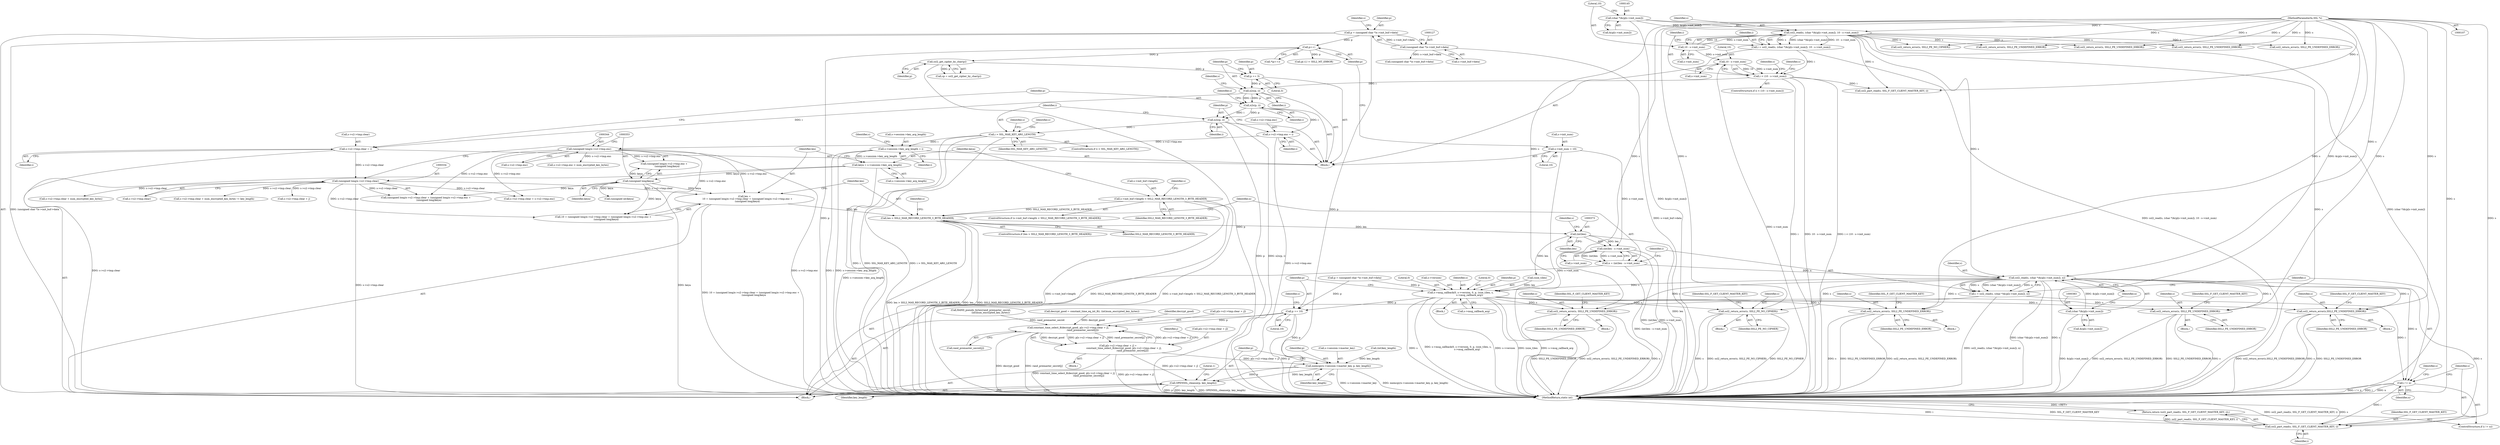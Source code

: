 digraph "0_openssl_d81a1600588b726c2bdccda7efad3cc7a87d6245_0@API" {
"1000380" [label="(Call,ssl2_read(s, (char *)&(p[s->init_num]), n))"];
"1000142" [label="(Call,ssl2_read(s, (char *)&(p[s->init_num]), 10 - s->init_num))"];
"1000108" [label="(MethodParameterIn,SSL *s)"];
"1000144" [label="(Call,(char *)&(p[s->init_num]))"];
"1000152" [label="(Call,10 - s->init_num)"];
"1000382" [label="(Call,(char *)&(p[s->init_num]))"];
"1000369" [label="(Call,n = (int)len - s->init_num)"];
"1000371" [label="(Call,(int)len - s->init_num)"];
"1000372" [label="(Call,(int)len)"];
"1000356" [label="(Call,len > SSL2_MAX_RECORD_LENGTH_3_BYTE_HEADER)"];
"1000328" [label="(Call,len =\n        10 + (unsigned long)s->s2->tmp.clear + (unsigned long)s->s2->tmp.enc +\n        (unsigned long)keya)"];
"1000333" [label="(Call,(unsigned long)s->s2->tmp.clear)"];
"1000244" [label="(Call,s->s2->tmp.clear = i)"];
"1000241" [label="(Call,n2s(p, i))"];
"1000238" [label="(Call,p += 3)"];
"1000205" [label="(Call,ssl2_get_cipher_by_char(p))"];
"1000178" [label="(Call,p++)"];
"1000124" [label="(Call,p = (unsigned char *)s->init_buf->data)"];
"1000126" [label="(Call,(unsigned char *)s->init_buf->data)"];
"1000158" [label="(Call,i < (10 - s->init_num))"];
"1000140" [label="(Call,i = ssl2_read(s, (char *)&(p[s->init_num]), 10 - s->init_num))"];
"1000160" [label="(Call,10 - s->init_num)"];
"1000343" [label="(Call,(unsigned long)s->s2->tmp.enc)"];
"1000256" [label="(Call,s->s2->tmp.enc = i)"];
"1000253" [label="(Call,n2s(p, i))"];
"1000352" [label="(Call,(unsigned long)keya)"];
"1000321" [label="(Call,keya = s->session->key_arg_length)"];
"1000282" [label="(Call,s->session->key_arg_length = i)"];
"1000269" [label="(Call,i > SSL_MAX_KEY_ARG_LENGTH)"];
"1000265" [label="(Call,n2s(p, i))"];
"1000304" [label="(Call,s->init_buf->length < SSL2_MAX_RECORD_LENGTH_3_BYTE_HEADER)"];
"1000170" [label="(Call,s->init_num = 10)"];
"1000378" [label="(Call,i = ssl2_read(s, (char *)&(p[s->init_num]), n))"];
"1000392" [label="(Call,i != n)"];
"1000396" [label="(Call,ssl2_part_read(s, SSL_F_GET_CLIENT_MASTER_KEY, i))"];
"1000395" [label="(Return,return (ssl2_part_read(s, SSL_F_GET_CLIENT_MASTER_KEY, i));)"];
"1000405" [label="(Call,s->msg_callback(0, s->version, 0, p, (size_t)len, s,\n                        s->msg_callback_arg))"];
"1000419" [label="(Call,p += 10)"];
"1000673" [label="(Call,constant_time_select_8(decrypt_good, p[s->s2->tmp.clear + j],\n                                       rand_premaster_secret[j]))"];
"1000661" [label="(Call,p[s->s2->tmp.clear + j] =\n                constant_time_select_8(decrypt_good, p[s->s2->tmp.clear + j],\n                                       rand_premaster_secret[j]))"];
"1000698" [label="(Call,memcpy(s->session->master_key, p, key_length))"];
"1000706" [label="(Call,OPENSSL_cleanse(p, key_length))"];
"1000462" [label="(Call,ssl2_return_error(s, SSL2_PE_UNDEFINED_ERROR))"];
"1000493" [label="(Call,ssl2_return_error(s, SSL2_PE_NO_CIPHER))"];
"1000512" [label="(Call,ssl2_return_error(s, SSL2_PE_UNDEFINED_ERROR))"];
"1000563" [label="(Call,ssl2_return_error(s, SSL2_PE_UNDEFINED_ERROR))"];
"1000583" [label="(Call,ssl2_return_error(s,SSL2_PE_UNDEFINED_ERROR))"];
"1000584" [label="(Identifier,s)"];
"1000253" [label="(Call,n2s(p, i))"];
"1000704" [label="(Identifier,p)"];
"1000660" [label="(Block,)"];
"1000264" [label="(Identifier,i)"];
"1000705" [label="(Identifier,key_length)"];
"1000243" [label="(Identifier,i)"];
"1000585" [label="(Identifier,SSL2_PE_UNDEFINED_ERROR)"];
"1000466" [label="(Identifier,SSL_F_GET_CLIENT_MASTER_KEY)"];
"1000160" [label="(Call,10 - s->init_num)"];
"1000392" [label="(Call,i != n)"];
"1000333" [label="(Call,(unsigned long)s->s2->tmp.clear)"];
"1000358" [label="(Identifier,SSL2_MAX_RECORD_LENGTH_3_BYTE_HEADER)"];
"1000402" [label="(Identifier,s)"];
"1000167" [label="(Identifier,s)"];
"1000431" [label="(Call,s->s2->tmp.clear + s->s2->tmp.enc)"];
"1000514" [label="(Identifier,SSL2_PE_UNDEFINED_ERROR)"];
"1000296" [label="(Call,(unsigned char *)s->init_buf->data)"];
"1000371" [label="(Call,(int)len - s->init_num)"];
"1000404" [label="(Block,)"];
"1000390" [label="(Identifier,n)"];
"1000270" [label="(Identifier,i)"];
"1000126" [label="(Call,(unsigned char *)s->init_buf->data)"];
"1000174" [label="(Literal,10)"];
"1000378" [label="(Call,i = ssl2_read(s, (char *)&(p[s->init_num]), n))"];
"1000582" [label="(Block,)"];
"1000124" [label="(Call,p = (unsigned char *)s->init_buf->data)"];
"1000128" [label="(Call,s->init_buf->data)"];
"1000497" [label="(Identifier,SSL_F_GET_CLIENT_MASTER_KEY)"];
"1000659" [label="(Identifier,j)"];
"1000332" [label="(Call,(unsigned long)s->s2->tmp.clear + (unsigned long)s->s2->tmp.enc +\n        (unsigned long)keya)"];
"1000551" [label="(Call,s->s2->tmp.clear + num_encrypted_key_bytes != key_length)"];
"1000177" [label="(Call,*(p++))"];
"1000674" [label="(Identifier,decrypt_good)"];
"1000493" [label="(Call,ssl2_return_error(s, SSL2_PE_NO_CIPHER))"];
"1000285" [label="(Identifier,s)"];
"1000361" [label="(Identifier,s)"];
"1000343" [label="(Call,(unsigned long)s->s2->tmp.enc)"];
"1000664" [label="(Call,s->s2->tmp.clear + j)"];
"1000342" [label="(Call,(unsigned long)s->s2->tmp.enc +\n        (unsigned long)keya)"];
"1000257" [label="(Call,s->s2->tmp.enc)"];
"1000397" [label="(Identifier,s)"];
"1000179" [label="(Identifier,p)"];
"1000154" [label="(Call,s->init_num)"];
"1000567" [label="(Identifier,SSL_F_GET_CLIENT_MASTER_KEY)"];
"1000357" [label="(Identifier,len)"];
"1000675" [label="(Call,p[s->s2->tmp.clear + j])"];
"1000142" [label="(Call,ssl2_read(s, (char *)&(p[s->init_num]), 10 - s->init_num))"];
"1000369" [label="(Call,n = (int)len - s->init_num)"];
"1000322" [label="(Identifier,keya)"];
"1000291" [label="(Identifier,s)"];
"1000269" [label="(Call,i > SSL_MAX_KEY_ARG_LENGTH)"];
"1000661" [label="(Call,p[s->s2->tmp.clear + j] =\n                constant_time_select_8(decrypt_good, p[s->s2->tmp.clear + j],\n                                       rand_premaster_secret[j]))"];
"1000699" [label="(Call,s->session->master_key)"];
"1000381" [label="(Identifier,s)"];
"1000294" [label="(Call,p = (unsigned char *)s->init_buf->data)"];
"1000374" [label="(Identifier,len)"];
"1000172" [label="(Identifier,s)"];
"1000345" [label="(Call,s->s2->tmp.enc)"];
"1000125" [label="(Identifier,p)"];
"1000283" [label="(Call,s->session->key_arg_length)"];
"1000288" [label="(Identifier,i)"];
"1000394" [label="(Identifier,n)"];
"1000398" [label="(Identifier,SSL_F_GET_CLIENT_MASTER_KEY)"];
"1000662" [label="(Call,p[s->s2->tmp.clear + j])"];
"1000312" [label="(Call,ssl2_return_error(s, SSL2_PE_UNDEFINED_ERROR))"];
"1000206" [label="(Identifier,p)"];
"1000352" [label="(Call,(unsigned long)keya)"];
"1000382" [label="(Call,(char *)&(p[s->init_num]))"];
"1000166" [label="(Call,ssl2_part_read(s, SSL_F_GET_CLIENT_MASTER_KEY, i))"];
"1000370" [label="(Identifier,n)"];
"1000248" [label="(Identifier,s)"];
"1000136" [label="(Identifier,s)"];
"1000354" [label="(Identifier,keya)"];
"1000376" [label="(Identifier,s)"];
"1000109" [label="(Block,)"];
"1000416" [label="(Call,s->msg_callback_arg)"];
"1000673" [label="(Call,constant_time_select_8(decrypt_good, p[s->s2->tmp.clear + j],\n                                       rand_premaster_secret[j]))"];
"1000205" [label="(Call,ssl2_get_cipher_by_char(p))"];
"1000513" [label="(Identifier,s)"];
"1000108" [label="(MethodParameterIn,SSL *s)"];
"1000305" [label="(Call,s->init_buf->length)"];
"1000686" [label="(Call,rand_premaster_secret[j])"];
"1000464" [label="(Identifier,SSL2_PE_UNDEFINED_ERROR)"];
"1000335" [label="(Call,s->s2->tmp.clear)"];
"1000255" [label="(Identifier,i)"];
"1000183" [label="(Call,p[-1] != SSL2_MT_ERROR)"];
"1000274" [label="(Identifier,s)"];
"1000267" [label="(Identifier,i)"];
"1000271" [label="(Identifier,SSL_MAX_KEY_ARG_LENGTH)"];
"1000512" [label="(Call,ssl2_return_error(s, SSL2_PE_UNDEFINED_ERROR))"];
"1000158" [label="(Call,i < (10 - s->init_num))"];
"1000552" [label="(Call,s->s2->tmp.clear + num_encrypted_key_bytes)"];
"1000310" [label="(Identifier,SSL2_MAX_RECORD_LENGTH_3_BYTE_HEADER)"];
"1000254" [label="(Identifier,p)"];
"1000698" [label="(Call,memcpy(s->session->master_key, p, key_length))"];
"1000594" [label="(Call,RAND_pseudo_bytes(rand_premaster_secret,\n                          (int)num_encrypted_key_bytes))"];
"1000463" [label="(Identifier,s)"];
"1000323" [label="(Call,s->session->key_arg_length)"];
"1000494" [label="(Identifier,s)"];
"1000282" [label="(Call,s->session->key_arg_length = i)"];
"1000707" [label="(Identifier,p)"];
"1000412" [label="(Call,(size_t)len)"];
"1000244" [label="(Call,s->s2->tmp.clear = i)"];
"1000159" [label="(Identifier,i)"];
"1000162" [label="(Call,s->init_num)"];
"1000419" [label="(Call,p += 10)"];
"1000266" [label="(Identifier,p)"];
"1000328" [label="(Call,len =\n        10 + (unsigned long)s->s2->tmp.clear + (unsigned long)s->s2->tmp.enc +\n        (unsigned long)keya)"];
"1000379" [label="(Identifier,i)"];
"1000420" [label="(Identifier,p)"];
"1000273" [label="(Call,ssl2_return_error(s, SSL2_PE_UNDEFINED_ERROR))"];
"1000171" [label="(Call,s->init_num)"];
"1000144" [label="(Call,(char *)&(p[s->init_num]))"];
"1000380" [label="(Call,ssl2_read(s, (char *)&(p[s->init_num]), n))"];
"1000710" [label="(Literal,1)"];
"1000240" [label="(Literal,3)"];
"1000303" [label="(ControlStructure,if (s->init_buf->length < SSL2_MAX_RECORD_LENGTH_3_BYTE_HEADER))"];
"1000313" [label="(Identifier,s)"];
"1000260" [label="(Identifier,s)"];
"1000446" [label="(Call,(unsigned int)keya)"];
"1000141" [label="(Identifier,i)"];
"1000252" [label="(Identifier,i)"];
"1000242" [label="(Identifier,p)"];
"1000384" [label="(Call,&(p[s->init_num]))"];
"1000222" [label="(Call,ssl2_return_error(s, SSL2_PE_NO_CIPHER))"];
"1000355" [label="(ControlStructure,if (len > SSL2_MAX_RECORD_LENGTH_3_BYTE_HEADER))"];
"1000190" [label="(Call,ssl2_return_error(s, SSL2_PE_UNDEFINED_ERROR))"];
"1000372" [label="(Call,(int)len)"];
"1000152" [label="(Call,10 - s->init_num)"];
"1000425" [label="(Identifier,s)"];
"1000393" [label="(Identifier,i)"];
"1000492" [label="(Block,)"];
"1000396" [label="(Call,ssl2_part_read(s, SSL_F_GET_CLIENT_MASTER_KEY, i))"];
"1000708" [label="(Identifier,key_length)"];
"1000360" [label="(Call,ssl2_return_error(s, SSL2_PE_UNDEFINED_ERROR))"];
"1000239" [label="(Identifier,p)"];
"1000644" [label="(Call,decrypt_good = constant_time_eq_int_8(i, (int)num_encrypted_key_bytes))"];
"1000140" [label="(Call,i = ssl2_read(s, (char *)&(p[s->init_num]), 10 - s->init_num))"];
"1000153" [label="(Literal,10)"];
"1000711" [label="(MethodReturn,static int)"];
"1000573" [label="(Call,s->s2->tmp.enc < num_encrypted_key_bytes)"];
"1000406" [label="(Literal,0)"];
"1000170" [label="(Call,s->init_num = 10)"];
"1000139" [label="(Block,)"];
"1000321" [label="(Call,keya = s->session->key_arg_length)"];
"1000562" [label="(Block,)"];
"1000161" [label="(Literal,10)"];
"1000265" [label="(Call,n2s(p, i))"];
"1000495" [label="(Identifier,SSL2_PE_NO_CIPHER)"];
"1000516" [label="(Identifier,SSL_F_GET_CLIENT_MASTER_KEY)"];
"1000245" [label="(Call,s->s2->tmp.clear)"];
"1000563" [label="(Call,ssl2_return_error(s, SSL2_PE_UNDEFINED_ERROR))"];
"1000268" [label="(ControlStructure,if (i > SSL_MAX_KEY_ARG_LENGTH))"];
"1000695" [label="(Call,(int)key_length)"];
"1000462" [label="(Call,ssl2_return_error(s, SSL2_PE_UNDEFINED_ERROR))"];
"1000203" [label="(Call,cp = ssl2_get_cipher_by_char(p))"];
"1000356" [label="(Call,len > SSL2_MAX_RECORD_LENGTH_3_BYTE_HEADER)"];
"1000706" [label="(Call,OPENSSL_cleanse(p, key_length))"];
"1000511" [label="(Block,)"];
"1000395" [label="(Return,return (ssl2_part_read(s, SSL_F_GET_CLIENT_MASTER_KEY, i));)"];
"1000143" [label="(Identifier,s)"];
"1000157" [label="(ControlStructure,if (i < (10 - s->init_num)))"];
"1000461" [label="(Block,)"];
"1000256" [label="(Call,s->s2->tmp.enc = i)"];
"1000399" [label="(Identifier,i)"];
"1000583" [label="(Call,ssl2_return_error(s,SSL2_PE_UNDEFINED_ERROR))"];
"1000411" [label="(Identifier,p)"];
"1000565" [label="(Identifier,SSL2_PE_UNDEFINED_ERROR)"];
"1000241" [label="(Call,n2s(p, i))"];
"1000564" [label="(Identifier,s)"];
"1000410" [label="(Literal,0)"];
"1000407" [label="(Call,s->version)"];
"1000587" [label="(Identifier,SSL_F_GET_CLIENT_MASTER_KEY)"];
"1000391" [label="(ControlStructure,if (i != n))"];
"1000304" [label="(Call,s->init_buf->length < SSL2_MAX_RECORD_LENGTH_3_BYTE_HEADER)"];
"1000415" [label="(Identifier,s)"];
"1000421" [label="(Literal,10)"];
"1000329" [label="(Identifier,len)"];
"1000330" [label="(Call,10 + (unsigned long)s->s2->tmp.clear + (unsigned long)s->s2->tmp.enc +\n        (unsigned long)keya)"];
"1000178" [label="(Call,p++)"];
"1000375" [label="(Call,s->init_num)"];
"1000405" [label="(Call,s->msg_callback(0, s->version, 0, p, (size_t)len, s,\n                        s->msg_callback_arg))"];
"1000238" [label="(Call,p += 3)"];
"1000146" [label="(Call,&(p[s->init_num]))"];
"1000380" -> "1000378"  [label="AST: "];
"1000380" -> "1000390"  [label="CFG: "];
"1000381" -> "1000380"  [label="AST: "];
"1000382" -> "1000380"  [label="AST: "];
"1000390" -> "1000380"  [label="AST: "];
"1000378" -> "1000380"  [label="CFG: "];
"1000380" -> "1000711"  [label="DDG: (char *)&(p[s->init_num])"];
"1000380" -> "1000711"  [label="DDG: s"];
"1000380" -> "1000378"  [label="DDG: s"];
"1000380" -> "1000378"  [label="DDG: (char *)&(p[s->init_num])"];
"1000380" -> "1000378"  [label="DDG: n"];
"1000142" -> "1000380"  [label="DDG: s"];
"1000108" -> "1000380"  [label="DDG: s"];
"1000382" -> "1000380"  [label="DDG: &(p[s->init_num])"];
"1000369" -> "1000380"  [label="DDG: n"];
"1000380" -> "1000392"  [label="DDG: n"];
"1000380" -> "1000396"  [label="DDG: s"];
"1000380" -> "1000405"  [label="DDG: s"];
"1000380" -> "1000462"  [label="DDG: s"];
"1000380" -> "1000493"  [label="DDG: s"];
"1000380" -> "1000512"  [label="DDG: s"];
"1000380" -> "1000563"  [label="DDG: s"];
"1000380" -> "1000583"  [label="DDG: s"];
"1000142" -> "1000140"  [label="AST: "];
"1000142" -> "1000152"  [label="CFG: "];
"1000143" -> "1000142"  [label="AST: "];
"1000144" -> "1000142"  [label="AST: "];
"1000152" -> "1000142"  [label="AST: "];
"1000140" -> "1000142"  [label="CFG: "];
"1000142" -> "1000711"  [label="DDG: (char *)&(p[s->init_num])"];
"1000142" -> "1000711"  [label="DDG: s"];
"1000142" -> "1000140"  [label="DDG: s"];
"1000142" -> "1000140"  [label="DDG: (char *)&(p[s->init_num])"];
"1000142" -> "1000140"  [label="DDG: 10 - s->init_num"];
"1000108" -> "1000142"  [label="DDG: s"];
"1000144" -> "1000142"  [label="DDG: &(p[s->init_num])"];
"1000152" -> "1000142"  [label="DDG: 10"];
"1000152" -> "1000142"  [label="DDG: s->init_num"];
"1000142" -> "1000166"  [label="DDG: s"];
"1000142" -> "1000190"  [label="DDG: s"];
"1000142" -> "1000222"  [label="DDG: s"];
"1000142" -> "1000273"  [label="DDG: s"];
"1000142" -> "1000312"  [label="DDG: s"];
"1000142" -> "1000360"  [label="DDG: s"];
"1000108" -> "1000107"  [label="AST: "];
"1000108" -> "1000711"  [label="DDG: s"];
"1000108" -> "1000166"  [label="DDG: s"];
"1000108" -> "1000190"  [label="DDG: s"];
"1000108" -> "1000222"  [label="DDG: s"];
"1000108" -> "1000273"  [label="DDG: s"];
"1000108" -> "1000312"  [label="DDG: s"];
"1000108" -> "1000360"  [label="DDG: s"];
"1000108" -> "1000396"  [label="DDG: s"];
"1000108" -> "1000405"  [label="DDG: s"];
"1000108" -> "1000462"  [label="DDG: s"];
"1000108" -> "1000493"  [label="DDG: s"];
"1000108" -> "1000512"  [label="DDG: s"];
"1000108" -> "1000563"  [label="DDG: s"];
"1000108" -> "1000583"  [label="DDG: s"];
"1000144" -> "1000146"  [label="CFG: "];
"1000145" -> "1000144"  [label="AST: "];
"1000146" -> "1000144"  [label="AST: "];
"1000153" -> "1000144"  [label="CFG: "];
"1000144" -> "1000711"  [label="DDG: &(p[s->init_num])"];
"1000144" -> "1000382"  [label="DDG: &(p[s->init_num])"];
"1000152" -> "1000154"  [label="CFG: "];
"1000153" -> "1000152"  [label="AST: "];
"1000154" -> "1000152"  [label="AST: "];
"1000152" -> "1000160"  [label="DDG: s->init_num"];
"1000382" -> "1000384"  [label="CFG: "];
"1000383" -> "1000382"  [label="AST: "];
"1000384" -> "1000382"  [label="AST: "];
"1000390" -> "1000382"  [label="CFG: "];
"1000382" -> "1000711"  [label="DDG: &(p[s->init_num])"];
"1000369" -> "1000109"  [label="AST: "];
"1000369" -> "1000371"  [label="CFG: "];
"1000370" -> "1000369"  [label="AST: "];
"1000371" -> "1000369"  [label="AST: "];
"1000379" -> "1000369"  [label="CFG: "];
"1000369" -> "1000711"  [label="DDG: (int)len - s->init_num"];
"1000371" -> "1000369"  [label="DDG: (int)len"];
"1000371" -> "1000369"  [label="DDG: s->init_num"];
"1000371" -> "1000375"  [label="CFG: "];
"1000372" -> "1000371"  [label="AST: "];
"1000375" -> "1000371"  [label="AST: "];
"1000371" -> "1000711"  [label="DDG: s->init_num"];
"1000371" -> "1000711"  [label="DDG: (int)len"];
"1000372" -> "1000371"  [label="DDG: len"];
"1000170" -> "1000371"  [label="DDG: s->init_num"];
"1000372" -> "1000374"  [label="CFG: "];
"1000373" -> "1000372"  [label="AST: "];
"1000374" -> "1000372"  [label="AST: "];
"1000376" -> "1000372"  [label="CFG: "];
"1000372" -> "1000711"  [label="DDG: len"];
"1000356" -> "1000372"  [label="DDG: len"];
"1000372" -> "1000412"  [label="DDG: len"];
"1000356" -> "1000355"  [label="AST: "];
"1000356" -> "1000358"  [label="CFG: "];
"1000357" -> "1000356"  [label="AST: "];
"1000358" -> "1000356"  [label="AST: "];
"1000361" -> "1000356"  [label="CFG: "];
"1000370" -> "1000356"  [label="CFG: "];
"1000356" -> "1000711"  [label="DDG: len > SSL2_MAX_RECORD_LENGTH_3_BYTE_HEADER"];
"1000356" -> "1000711"  [label="DDG: len"];
"1000356" -> "1000711"  [label="DDG: SSL2_MAX_RECORD_LENGTH_3_BYTE_HEADER"];
"1000328" -> "1000356"  [label="DDG: len"];
"1000304" -> "1000356"  [label="DDG: SSL2_MAX_RECORD_LENGTH_3_BYTE_HEADER"];
"1000328" -> "1000109"  [label="AST: "];
"1000328" -> "1000330"  [label="CFG: "];
"1000329" -> "1000328"  [label="AST: "];
"1000330" -> "1000328"  [label="AST: "];
"1000357" -> "1000328"  [label="CFG: "];
"1000328" -> "1000711"  [label="DDG: 10 + (unsigned long)s->s2->tmp.clear + (unsigned long)s->s2->tmp.enc +\n        (unsigned long)keya"];
"1000333" -> "1000328"  [label="DDG: s->s2->tmp.clear"];
"1000343" -> "1000328"  [label="DDG: s->s2->tmp.enc"];
"1000352" -> "1000328"  [label="DDG: keya"];
"1000333" -> "1000332"  [label="AST: "];
"1000333" -> "1000335"  [label="CFG: "];
"1000334" -> "1000333"  [label="AST: "];
"1000335" -> "1000333"  [label="AST: "];
"1000344" -> "1000333"  [label="CFG: "];
"1000333" -> "1000711"  [label="DDG: s->s2->tmp.clear"];
"1000333" -> "1000330"  [label="DDG: s->s2->tmp.clear"];
"1000333" -> "1000332"  [label="DDG: s->s2->tmp.clear"];
"1000244" -> "1000333"  [label="DDG: s->s2->tmp.clear"];
"1000333" -> "1000431"  [label="DDG: s->s2->tmp.clear"];
"1000333" -> "1000551"  [label="DDG: s->s2->tmp.clear"];
"1000333" -> "1000552"  [label="DDG: s->s2->tmp.clear"];
"1000333" -> "1000664"  [label="DDG: s->s2->tmp.clear"];
"1000244" -> "1000139"  [label="AST: "];
"1000244" -> "1000252"  [label="CFG: "];
"1000245" -> "1000244"  [label="AST: "];
"1000252" -> "1000244"  [label="AST: "];
"1000254" -> "1000244"  [label="CFG: "];
"1000244" -> "1000711"  [label="DDG: s->s2->tmp.clear"];
"1000241" -> "1000244"  [label="DDG: i"];
"1000241" -> "1000139"  [label="AST: "];
"1000241" -> "1000243"  [label="CFG: "];
"1000242" -> "1000241"  [label="AST: "];
"1000243" -> "1000241"  [label="AST: "];
"1000248" -> "1000241"  [label="CFG: "];
"1000238" -> "1000241"  [label="DDG: p"];
"1000158" -> "1000241"  [label="DDG: i"];
"1000241" -> "1000253"  [label="DDG: p"];
"1000241" -> "1000253"  [label="DDG: i"];
"1000238" -> "1000139"  [label="AST: "];
"1000238" -> "1000240"  [label="CFG: "];
"1000239" -> "1000238"  [label="AST: "];
"1000240" -> "1000238"  [label="AST: "];
"1000242" -> "1000238"  [label="CFG: "];
"1000205" -> "1000238"  [label="DDG: p"];
"1000205" -> "1000203"  [label="AST: "];
"1000205" -> "1000206"  [label="CFG: "];
"1000206" -> "1000205"  [label="AST: "];
"1000203" -> "1000205"  [label="CFG: "];
"1000205" -> "1000711"  [label="DDG: p"];
"1000205" -> "1000203"  [label="DDG: p"];
"1000178" -> "1000205"  [label="DDG: p"];
"1000178" -> "1000177"  [label="AST: "];
"1000178" -> "1000179"  [label="CFG: "];
"1000179" -> "1000178"  [label="AST: "];
"1000177" -> "1000178"  [label="CFG: "];
"1000178" -> "1000711"  [label="DDG: p"];
"1000124" -> "1000178"  [label="DDG: p"];
"1000178" -> "1000183"  [label="DDG: p"];
"1000124" -> "1000109"  [label="AST: "];
"1000124" -> "1000126"  [label="CFG: "];
"1000125" -> "1000124"  [label="AST: "];
"1000126" -> "1000124"  [label="AST: "];
"1000136" -> "1000124"  [label="CFG: "];
"1000124" -> "1000711"  [label="DDG: (unsigned char *)s->init_buf->data"];
"1000124" -> "1000711"  [label="DDG: p"];
"1000126" -> "1000124"  [label="DDG: s->init_buf->data"];
"1000126" -> "1000128"  [label="CFG: "];
"1000127" -> "1000126"  [label="AST: "];
"1000128" -> "1000126"  [label="AST: "];
"1000126" -> "1000711"  [label="DDG: s->init_buf->data"];
"1000126" -> "1000296"  [label="DDG: s->init_buf->data"];
"1000158" -> "1000157"  [label="AST: "];
"1000158" -> "1000160"  [label="CFG: "];
"1000159" -> "1000158"  [label="AST: "];
"1000160" -> "1000158"  [label="AST: "];
"1000167" -> "1000158"  [label="CFG: "];
"1000172" -> "1000158"  [label="CFG: "];
"1000158" -> "1000711"  [label="DDG: i"];
"1000158" -> "1000711"  [label="DDG: 10 - s->init_num"];
"1000158" -> "1000711"  [label="DDG: i < (10 - s->init_num)"];
"1000140" -> "1000158"  [label="DDG: i"];
"1000160" -> "1000158"  [label="DDG: 10"];
"1000160" -> "1000158"  [label="DDG: s->init_num"];
"1000158" -> "1000166"  [label="DDG: i"];
"1000140" -> "1000139"  [label="AST: "];
"1000141" -> "1000140"  [label="AST: "];
"1000159" -> "1000140"  [label="CFG: "];
"1000140" -> "1000711"  [label="DDG: ssl2_read(s, (char *)&(p[s->init_num]), 10 - s->init_num)"];
"1000160" -> "1000162"  [label="CFG: "];
"1000161" -> "1000160"  [label="AST: "];
"1000162" -> "1000160"  [label="AST: "];
"1000160" -> "1000711"  [label="DDG: s->init_num"];
"1000343" -> "1000342"  [label="AST: "];
"1000343" -> "1000345"  [label="CFG: "];
"1000344" -> "1000343"  [label="AST: "];
"1000345" -> "1000343"  [label="AST: "];
"1000353" -> "1000343"  [label="CFG: "];
"1000343" -> "1000711"  [label="DDG: s->s2->tmp.enc"];
"1000343" -> "1000330"  [label="DDG: s->s2->tmp.enc"];
"1000343" -> "1000332"  [label="DDG: s->s2->tmp.enc"];
"1000343" -> "1000342"  [label="DDG: s->s2->tmp.enc"];
"1000256" -> "1000343"  [label="DDG: s->s2->tmp.enc"];
"1000343" -> "1000431"  [label="DDG: s->s2->tmp.enc"];
"1000343" -> "1000573"  [label="DDG: s->s2->tmp.enc"];
"1000256" -> "1000139"  [label="AST: "];
"1000256" -> "1000264"  [label="CFG: "];
"1000257" -> "1000256"  [label="AST: "];
"1000264" -> "1000256"  [label="AST: "];
"1000266" -> "1000256"  [label="CFG: "];
"1000256" -> "1000711"  [label="DDG: s->s2->tmp.enc"];
"1000253" -> "1000256"  [label="DDG: i"];
"1000253" -> "1000139"  [label="AST: "];
"1000253" -> "1000255"  [label="CFG: "];
"1000254" -> "1000253"  [label="AST: "];
"1000255" -> "1000253"  [label="AST: "];
"1000260" -> "1000253"  [label="CFG: "];
"1000253" -> "1000265"  [label="DDG: p"];
"1000253" -> "1000265"  [label="DDG: i"];
"1000352" -> "1000342"  [label="AST: "];
"1000352" -> "1000354"  [label="CFG: "];
"1000353" -> "1000352"  [label="AST: "];
"1000354" -> "1000352"  [label="AST: "];
"1000342" -> "1000352"  [label="CFG: "];
"1000352" -> "1000711"  [label="DDG: keya"];
"1000352" -> "1000330"  [label="DDG: keya"];
"1000352" -> "1000332"  [label="DDG: keya"];
"1000352" -> "1000342"  [label="DDG: keya"];
"1000321" -> "1000352"  [label="DDG: keya"];
"1000352" -> "1000446"  [label="DDG: keya"];
"1000321" -> "1000109"  [label="AST: "];
"1000321" -> "1000323"  [label="CFG: "];
"1000322" -> "1000321"  [label="AST: "];
"1000323" -> "1000321"  [label="AST: "];
"1000329" -> "1000321"  [label="CFG: "];
"1000321" -> "1000711"  [label="DDG: s->session->key_arg_length"];
"1000282" -> "1000321"  [label="DDG: s->session->key_arg_length"];
"1000282" -> "1000139"  [label="AST: "];
"1000282" -> "1000288"  [label="CFG: "];
"1000283" -> "1000282"  [label="AST: "];
"1000288" -> "1000282"  [label="AST: "];
"1000291" -> "1000282"  [label="CFG: "];
"1000282" -> "1000711"  [label="DDG: i"];
"1000282" -> "1000711"  [label="DDG: s->session->key_arg_length"];
"1000269" -> "1000282"  [label="DDG: i"];
"1000269" -> "1000268"  [label="AST: "];
"1000269" -> "1000271"  [label="CFG: "];
"1000270" -> "1000269"  [label="AST: "];
"1000271" -> "1000269"  [label="AST: "];
"1000274" -> "1000269"  [label="CFG: "];
"1000285" -> "1000269"  [label="CFG: "];
"1000269" -> "1000711"  [label="DDG: i > SSL_MAX_KEY_ARG_LENGTH"];
"1000269" -> "1000711"  [label="DDG: i"];
"1000269" -> "1000711"  [label="DDG: SSL_MAX_KEY_ARG_LENGTH"];
"1000265" -> "1000269"  [label="DDG: i"];
"1000265" -> "1000139"  [label="AST: "];
"1000265" -> "1000267"  [label="CFG: "];
"1000266" -> "1000265"  [label="AST: "];
"1000267" -> "1000265"  [label="AST: "];
"1000270" -> "1000265"  [label="CFG: "];
"1000265" -> "1000711"  [label="DDG: n2s(p, i)"];
"1000265" -> "1000711"  [label="DDG: p"];
"1000304" -> "1000303"  [label="AST: "];
"1000304" -> "1000310"  [label="CFG: "];
"1000305" -> "1000304"  [label="AST: "];
"1000310" -> "1000304"  [label="AST: "];
"1000313" -> "1000304"  [label="CFG: "];
"1000322" -> "1000304"  [label="CFG: "];
"1000304" -> "1000711"  [label="DDG: SSL2_MAX_RECORD_LENGTH_3_BYTE_HEADER"];
"1000304" -> "1000711"  [label="DDG: s->init_buf->length < SSL2_MAX_RECORD_LENGTH_3_BYTE_HEADER"];
"1000304" -> "1000711"  [label="DDG: s->init_buf->length"];
"1000170" -> "1000139"  [label="AST: "];
"1000170" -> "1000174"  [label="CFG: "];
"1000171" -> "1000170"  [label="AST: "];
"1000174" -> "1000170"  [label="AST: "];
"1000179" -> "1000170"  [label="CFG: "];
"1000170" -> "1000711"  [label="DDG: s->init_num"];
"1000378" -> "1000109"  [label="AST: "];
"1000379" -> "1000378"  [label="AST: "];
"1000393" -> "1000378"  [label="CFG: "];
"1000378" -> "1000711"  [label="DDG: ssl2_read(s, (char *)&(p[s->init_num]), n)"];
"1000378" -> "1000392"  [label="DDG: i"];
"1000392" -> "1000391"  [label="AST: "];
"1000392" -> "1000394"  [label="CFG: "];
"1000393" -> "1000392"  [label="AST: "];
"1000394" -> "1000392"  [label="AST: "];
"1000397" -> "1000392"  [label="CFG: "];
"1000402" -> "1000392"  [label="CFG: "];
"1000392" -> "1000711"  [label="DDG: n"];
"1000392" -> "1000711"  [label="DDG: i != n"];
"1000392" -> "1000711"  [label="DDG: i"];
"1000392" -> "1000396"  [label="DDG: i"];
"1000396" -> "1000395"  [label="AST: "];
"1000396" -> "1000399"  [label="CFG: "];
"1000397" -> "1000396"  [label="AST: "];
"1000398" -> "1000396"  [label="AST: "];
"1000399" -> "1000396"  [label="AST: "];
"1000395" -> "1000396"  [label="CFG: "];
"1000396" -> "1000711"  [label="DDG: ssl2_part_read(s, SSL_F_GET_CLIENT_MASTER_KEY, i)"];
"1000396" -> "1000711"  [label="DDG: s"];
"1000396" -> "1000711"  [label="DDG: SSL_F_GET_CLIENT_MASTER_KEY"];
"1000396" -> "1000711"  [label="DDG: i"];
"1000396" -> "1000395"  [label="DDG: ssl2_part_read(s, SSL_F_GET_CLIENT_MASTER_KEY, i)"];
"1000395" -> "1000391"  [label="AST: "];
"1000711" -> "1000395"  [label="CFG: "];
"1000395" -> "1000711"  [label="DDG: <RET>"];
"1000405" -> "1000404"  [label="AST: "];
"1000405" -> "1000416"  [label="CFG: "];
"1000406" -> "1000405"  [label="AST: "];
"1000407" -> "1000405"  [label="AST: "];
"1000410" -> "1000405"  [label="AST: "];
"1000411" -> "1000405"  [label="AST: "];
"1000412" -> "1000405"  [label="AST: "];
"1000415" -> "1000405"  [label="AST: "];
"1000416" -> "1000405"  [label="AST: "];
"1000420" -> "1000405"  [label="CFG: "];
"1000405" -> "1000711"  [label="DDG: s->msg_callback(0, s->version, 0, p, (size_t)len, s,\n                        s->msg_callback_arg)"];
"1000405" -> "1000711"  [label="DDG: (size_t)len"];
"1000405" -> "1000711"  [label="DDG: s->version"];
"1000405" -> "1000711"  [label="DDG: s->msg_callback_arg"];
"1000405" -> "1000711"  [label="DDG: s"];
"1000294" -> "1000405"  [label="DDG: p"];
"1000412" -> "1000405"  [label="DDG: len"];
"1000405" -> "1000419"  [label="DDG: p"];
"1000405" -> "1000462"  [label="DDG: s"];
"1000405" -> "1000493"  [label="DDG: s"];
"1000405" -> "1000512"  [label="DDG: s"];
"1000405" -> "1000563"  [label="DDG: s"];
"1000405" -> "1000583"  [label="DDG: s"];
"1000419" -> "1000109"  [label="AST: "];
"1000419" -> "1000421"  [label="CFG: "];
"1000420" -> "1000419"  [label="AST: "];
"1000421" -> "1000419"  [label="AST: "];
"1000425" -> "1000419"  [label="CFG: "];
"1000419" -> "1000711"  [label="DDG: p"];
"1000294" -> "1000419"  [label="DDG: p"];
"1000419" -> "1000673"  [label="DDG: p"];
"1000419" -> "1000698"  [label="DDG: p"];
"1000673" -> "1000661"  [label="AST: "];
"1000673" -> "1000686"  [label="CFG: "];
"1000674" -> "1000673"  [label="AST: "];
"1000675" -> "1000673"  [label="AST: "];
"1000686" -> "1000673"  [label="AST: "];
"1000661" -> "1000673"  [label="CFG: "];
"1000673" -> "1000711"  [label="DDG: decrypt_good"];
"1000673" -> "1000711"  [label="DDG: rand_premaster_secret[j]"];
"1000673" -> "1000661"  [label="DDG: decrypt_good"];
"1000673" -> "1000661"  [label="DDG: p[s->s2->tmp.clear + j]"];
"1000673" -> "1000661"  [label="DDG: rand_premaster_secret[j]"];
"1000644" -> "1000673"  [label="DDG: decrypt_good"];
"1000661" -> "1000673"  [label="DDG: p[s->s2->tmp.clear + j]"];
"1000594" -> "1000673"  [label="DDG: rand_premaster_secret"];
"1000661" -> "1000660"  [label="AST: "];
"1000662" -> "1000661"  [label="AST: "];
"1000659" -> "1000661"  [label="CFG: "];
"1000661" -> "1000711"  [label="DDG: p[s->s2->tmp.clear + j]"];
"1000661" -> "1000711"  [label="DDG: constant_time_select_8(decrypt_good, p[s->s2->tmp.clear + j],\n                                       rand_premaster_secret[j])"];
"1000661" -> "1000698"  [label="DDG: p[s->s2->tmp.clear + j]"];
"1000661" -> "1000706"  [label="DDG: p[s->s2->tmp.clear + j]"];
"1000698" -> "1000109"  [label="AST: "];
"1000698" -> "1000705"  [label="CFG: "];
"1000699" -> "1000698"  [label="AST: "];
"1000704" -> "1000698"  [label="AST: "];
"1000705" -> "1000698"  [label="AST: "];
"1000707" -> "1000698"  [label="CFG: "];
"1000698" -> "1000711"  [label="DDG: s->session->master_key"];
"1000698" -> "1000711"  [label="DDG: memcpy(s->session->master_key, p, key_length)"];
"1000695" -> "1000698"  [label="DDG: key_length"];
"1000698" -> "1000706"  [label="DDG: p"];
"1000698" -> "1000706"  [label="DDG: key_length"];
"1000706" -> "1000109"  [label="AST: "];
"1000706" -> "1000708"  [label="CFG: "];
"1000707" -> "1000706"  [label="AST: "];
"1000708" -> "1000706"  [label="AST: "];
"1000710" -> "1000706"  [label="CFG: "];
"1000706" -> "1000711"  [label="DDG: key_length"];
"1000706" -> "1000711"  [label="DDG: OPENSSL_cleanse(p, key_length)"];
"1000706" -> "1000711"  [label="DDG: p"];
"1000462" -> "1000461"  [label="AST: "];
"1000462" -> "1000464"  [label="CFG: "];
"1000463" -> "1000462"  [label="AST: "];
"1000464" -> "1000462"  [label="AST: "];
"1000466" -> "1000462"  [label="CFG: "];
"1000462" -> "1000711"  [label="DDG: s"];
"1000462" -> "1000711"  [label="DDG: SSL2_PE_UNDEFINED_ERROR"];
"1000462" -> "1000711"  [label="DDG: ssl2_return_error(s, SSL2_PE_UNDEFINED_ERROR)"];
"1000493" -> "1000492"  [label="AST: "];
"1000493" -> "1000495"  [label="CFG: "];
"1000494" -> "1000493"  [label="AST: "];
"1000495" -> "1000493"  [label="AST: "];
"1000497" -> "1000493"  [label="CFG: "];
"1000493" -> "1000711"  [label="DDG: s"];
"1000493" -> "1000711"  [label="DDG: ssl2_return_error(s, SSL2_PE_NO_CIPHER)"];
"1000493" -> "1000711"  [label="DDG: SSL2_PE_NO_CIPHER"];
"1000512" -> "1000511"  [label="AST: "];
"1000512" -> "1000514"  [label="CFG: "];
"1000513" -> "1000512"  [label="AST: "];
"1000514" -> "1000512"  [label="AST: "];
"1000516" -> "1000512"  [label="CFG: "];
"1000512" -> "1000711"  [label="DDG: s"];
"1000512" -> "1000711"  [label="DDG: SSL2_PE_UNDEFINED_ERROR"];
"1000512" -> "1000711"  [label="DDG: ssl2_return_error(s, SSL2_PE_UNDEFINED_ERROR)"];
"1000563" -> "1000562"  [label="AST: "];
"1000563" -> "1000565"  [label="CFG: "];
"1000564" -> "1000563"  [label="AST: "];
"1000565" -> "1000563"  [label="AST: "];
"1000567" -> "1000563"  [label="CFG: "];
"1000563" -> "1000711"  [label="DDG: ssl2_return_error(s, SSL2_PE_UNDEFINED_ERROR)"];
"1000563" -> "1000711"  [label="DDG: SSL2_PE_UNDEFINED_ERROR"];
"1000563" -> "1000711"  [label="DDG: s"];
"1000583" -> "1000582"  [label="AST: "];
"1000583" -> "1000585"  [label="CFG: "];
"1000584" -> "1000583"  [label="AST: "];
"1000585" -> "1000583"  [label="AST: "];
"1000587" -> "1000583"  [label="CFG: "];
"1000583" -> "1000711"  [label="DDG: ssl2_return_error(s,SSL2_PE_UNDEFINED_ERROR)"];
"1000583" -> "1000711"  [label="DDG: s"];
"1000583" -> "1000711"  [label="DDG: SSL2_PE_UNDEFINED_ERROR"];
}
